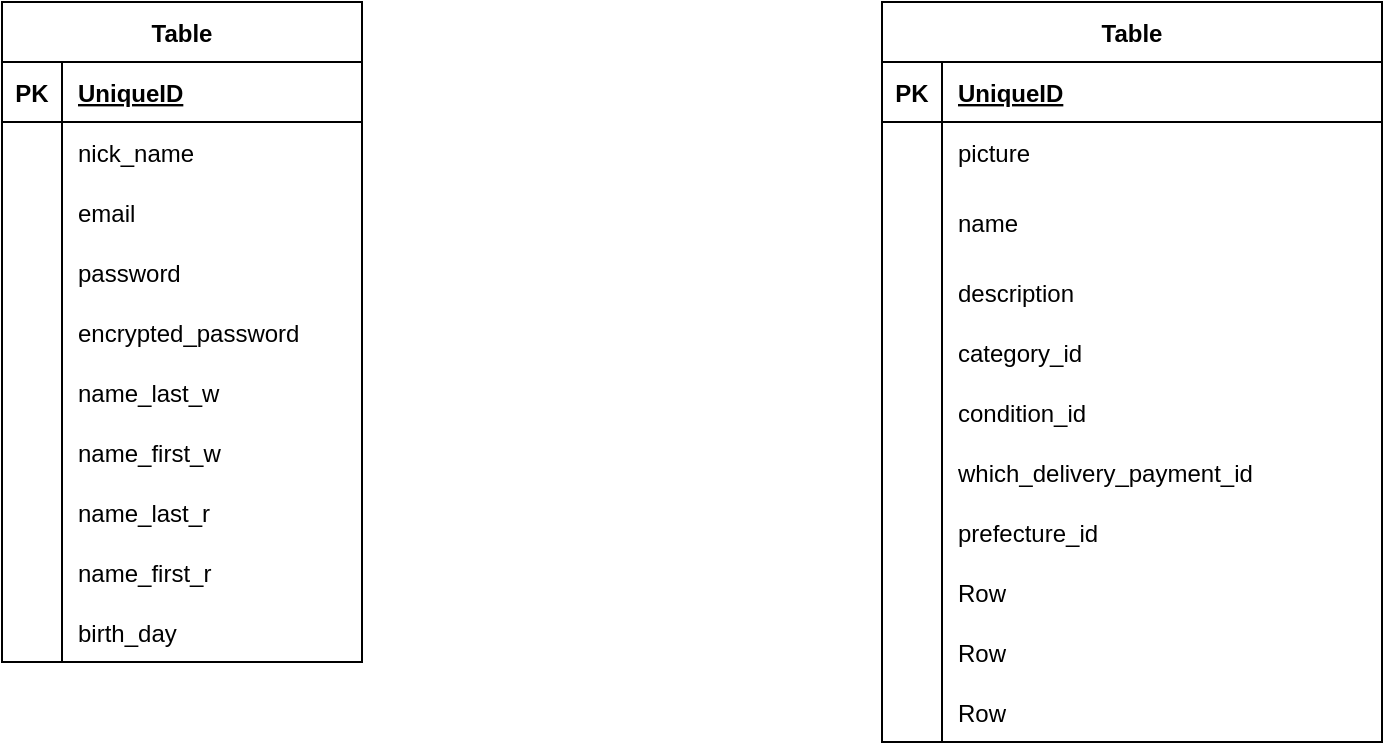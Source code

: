 <mxfile>
    <diagram id="-7b6x0Y7BYx8Z39DwOXB" name="ページ1">
        <mxGraphModel dx="1027" dy="827" grid="1" gridSize="10" guides="1" tooltips="1" connect="1" arrows="1" fold="1" page="1" pageScale="1" pageWidth="827" pageHeight="1169" math="0" shadow="0">
            <root>
                <mxCell id="0"/>
                <mxCell id="1" parent="0"/>
                <mxCell id="JZ_fZkJnGdrdcwqioCGY-98" value="Table" style="shape=table;startSize=30;container=1;collapsible=1;childLayout=tableLayout;fixedRows=1;rowLines=0;fontStyle=1;align=center;resizeLast=1;" vertex="1" parent="1">
                    <mxGeometry x="40" y="40" width="180" height="330" as="geometry"/>
                </mxCell>
                <mxCell id="JZ_fZkJnGdrdcwqioCGY-99" value="" style="shape=tableRow;horizontal=0;startSize=0;swimlaneHead=0;swimlaneBody=0;fillColor=none;collapsible=0;dropTarget=0;points=[[0,0.5],[1,0.5]];portConstraint=eastwest;top=0;left=0;right=0;bottom=1;" vertex="1" parent="JZ_fZkJnGdrdcwqioCGY-98">
                    <mxGeometry y="30" width="180" height="30" as="geometry"/>
                </mxCell>
                <mxCell id="JZ_fZkJnGdrdcwqioCGY-100" value="PK" style="shape=partialRectangle;connectable=0;fillColor=none;top=0;left=0;bottom=0;right=0;fontStyle=1;overflow=hidden;" vertex="1" parent="JZ_fZkJnGdrdcwqioCGY-99">
                    <mxGeometry width="30" height="30" as="geometry">
                        <mxRectangle width="30" height="30" as="alternateBounds"/>
                    </mxGeometry>
                </mxCell>
                <mxCell id="JZ_fZkJnGdrdcwqioCGY-101" value="UniqueID" style="shape=partialRectangle;connectable=0;fillColor=none;top=0;left=0;bottom=0;right=0;align=left;spacingLeft=6;fontStyle=5;overflow=hidden;" vertex="1" parent="JZ_fZkJnGdrdcwqioCGY-99">
                    <mxGeometry x="30" width="150" height="30" as="geometry">
                        <mxRectangle width="150" height="30" as="alternateBounds"/>
                    </mxGeometry>
                </mxCell>
                <mxCell id="JZ_fZkJnGdrdcwqioCGY-102" value="" style="shape=tableRow;horizontal=0;startSize=0;swimlaneHead=0;swimlaneBody=0;fillColor=none;collapsible=0;dropTarget=0;points=[[0,0.5],[1,0.5]];portConstraint=eastwest;top=0;left=0;right=0;bottom=0;" vertex="1" parent="JZ_fZkJnGdrdcwqioCGY-98">
                    <mxGeometry y="60" width="180" height="30" as="geometry"/>
                </mxCell>
                <mxCell id="JZ_fZkJnGdrdcwqioCGY-103" value="" style="shape=partialRectangle;connectable=0;fillColor=none;top=0;left=0;bottom=0;right=0;editable=1;overflow=hidden;" vertex="1" parent="JZ_fZkJnGdrdcwqioCGY-102">
                    <mxGeometry width="30" height="30" as="geometry">
                        <mxRectangle width="30" height="30" as="alternateBounds"/>
                    </mxGeometry>
                </mxCell>
                <mxCell id="JZ_fZkJnGdrdcwqioCGY-104" value="nick_name" style="shape=partialRectangle;connectable=0;fillColor=none;top=0;left=0;bottom=0;right=0;align=left;spacingLeft=6;overflow=hidden;" vertex="1" parent="JZ_fZkJnGdrdcwqioCGY-102">
                    <mxGeometry x="30" width="150" height="30" as="geometry">
                        <mxRectangle width="150" height="30" as="alternateBounds"/>
                    </mxGeometry>
                </mxCell>
                <mxCell id="JZ_fZkJnGdrdcwqioCGY-105" value="" style="shape=tableRow;horizontal=0;startSize=0;swimlaneHead=0;swimlaneBody=0;fillColor=none;collapsible=0;dropTarget=0;points=[[0,0.5],[1,0.5]];portConstraint=eastwest;top=0;left=0;right=0;bottom=0;" vertex="1" parent="JZ_fZkJnGdrdcwqioCGY-98">
                    <mxGeometry y="90" width="180" height="30" as="geometry"/>
                </mxCell>
                <mxCell id="JZ_fZkJnGdrdcwqioCGY-106" value="" style="shape=partialRectangle;connectable=0;fillColor=none;top=0;left=0;bottom=0;right=0;editable=1;overflow=hidden;" vertex="1" parent="JZ_fZkJnGdrdcwqioCGY-105">
                    <mxGeometry width="30" height="30" as="geometry">
                        <mxRectangle width="30" height="30" as="alternateBounds"/>
                    </mxGeometry>
                </mxCell>
                <mxCell id="JZ_fZkJnGdrdcwqioCGY-107" value="email" style="shape=partialRectangle;connectable=0;fillColor=none;top=0;left=0;bottom=0;right=0;align=left;spacingLeft=6;overflow=hidden;" vertex="1" parent="JZ_fZkJnGdrdcwqioCGY-105">
                    <mxGeometry x="30" width="150" height="30" as="geometry">
                        <mxRectangle width="150" height="30" as="alternateBounds"/>
                    </mxGeometry>
                </mxCell>
                <mxCell id="JZ_fZkJnGdrdcwqioCGY-108" value="" style="shape=tableRow;horizontal=0;startSize=0;swimlaneHead=0;swimlaneBody=0;fillColor=none;collapsible=0;dropTarget=0;points=[[0,0.5],[1,0.5]];portConstraint=eastwest;top=0;left=0;right=0;bottom=0;" vertex="1" parent="JZ_fZkJnGdrdcwqioCGY-98">
                    <mxGeometry y="120" width="180" height="30" as="geometry"/>
                </mxCell>
                <mxCell id="JZ_fZkJnGdrdcwqioCGY-109" value="" style="shape=partialRectangle;connectable=0;fillColor=none;top=0;left=0;bottom=0;right=0;editable=1;overflow=hidden;" vertex="1" parent="JZ_fZkJnGdrdcwqioCGY-108">
                    <mxGeometry width="30" height="30" as="geometry">
                        <mxRectangle width="30" height="30" as="alternateBounds"/>
                    </mxGeometry>
                </mxCell>
                <mxCell id="JZ_fZkJnGdrdcwqioCGY-110" value="password" style="shape=partialRectangle;connectable=0;fillColor=none;top=0;left=0;bottom=0;right=0;align=left;spacingLeft=6;overflow=hidden;" vertex="1" parent="JZ_fZkJnGdrdcwqioCGY-108">
                    <mxGeometry x="30" width="150" height="30" as="geometry">
                        <mxRectangle width="150" height="30" as="alternateBounds"/>
                    </mxGeometry>
                </mxCell>
                <mxCell id="JZ_fZkJnGdrdcwqioCGY-114" value="" style="shape=tableRow;horizontal=0;startSize=0;swimlaneHead=0;swimlaneBody=0;fillColor=none;collapsible=0;dropTarget=0;points=[[0,0.5],[1,0.5]];portConstraint=eastwest;top=0;left=0;right=0;bottom=0;" vertex="1" parent="JZ_fZkJnGdrdcwqioCGY-98">
                    <mxGeometry y="150" width="180" height="30" as="geometry"/>
                </mxCell>
                <mxCell id="JZ_fZkJnGdrdcwqioCGY-115" value="" style="shape=partialRectangle;connectable=0;fillColor=none;top=0;left=0;bottom=0;right=0;editable=1;overflow=hidden;" vertex="1" parent="JZ_fZkJnGdrdcwqioCGY-114">
                    <mxGeometry width="30" height="30" as="geometry">
                        <mxRectangle width="30" height="30" as="alternateBounds"/>
                    </mxGeometry>
                </mxCell>
                <mxCell id="JZ_fZkJnGdrdcwqioCGY-116" value="encrypted_password" style="shape=partialRectangle;connectable=0;fillColor=none;top=0;left=0;bottom=0;right=0;align=left;spacingLeft=6;overflow=hidden;" vertex="1" parent="JZ_fZkJnGdrdcwqioCGY-114">
                    <mxGeometry x="30" width="150" height="30" as="geometry">
                        <mxRectangle width="150" height="30" as="alternateBounds"/>
                    </mxGeometry>
                </mxCell>
                <mxCell id="JZ_fZkJnGdrdcwqioCGY-117" value="" style="shape=tableRow;horizontal=0;startSize=0;swimlaneHead=0;swimlaneBody=0;fillColor=none;collapsible=0;dropTarget=0;points=[[0,0.5],[1,0.5]];portConstraint=eastwest;top=0;left=0;right=0;bottom=0;" vertex="1" parent="JZ_fZkJnGdrdcwqioCGY-98">
                    <mxGeometry y="180" width="180" height="30" as="geometry"/>
                </mxCell>
                <mxCell id="JZ_fZkJnGdrdcwqioCGY-118" value="" style="shape=partialRectangle;connectable=0;fillColor=none;top=0;left=0;bottom=0;right=0;editable=1;overflow=hidden;" vertex="1" parent="JZ_fZkJnGdrdcwqioCGY-117">
                    <mxGeometry width="30" height="30" as="geometry">
                        <mxRectangle width="30" height="30" as="alternateBounds"/>
                    </mxGeometry>
                </mxCell>
                <mxCell id="JZ_fZkJnGdrdcwqioCGY-119" value="name_last_w" style="shape=partialRectangle;connectable=0;fillColor=none;top=0;left=0;bottom=0;right=0;align=left;spacingLeft=6;overflow=hidden;" vertex="1" parent="JZ_fZkJnGdrdcwqioCGY-117">
                    <mxGeometry x="30" width="150" height="30" as="geometry">
                        <mxRectangle width="150" height="30" as="alternateBounds"/>
                    </mxGeometry>
                </mxCell>
                <mxCell id="JZ_fZkJnGdrdcwqioCGY-120" value="" style="shape=tableRow;horizontal=0;startSize=0;swimlaneHead=0;swimlaneBody=0;fillColor=none;collapsible=0;dropTarget=0;points=[[0,0.5],[1,0.5]];portConstraint=eastwest;top=0;left=0;right=0;bottom=0;" vertex="1" parent="JZ_fZkJnGdrdcwqioCGY-98">
                    <mxGeometry y="210" width="180" height="30" as="geometry"/>
                </mxCell>
                <mxCell id="JZ_fZkJnGdrdcwqioCGY-121" value="" style="shape=partialRectangle;connectable=0;fillColor=none;top=0;left=0;bottom=0;right=0;editable=1;overflow=hidden;" vertex="1" parent="JZ_fZkJnGdrdcwqioCGY-120">
                    <mxGeometry width="30" height="30" as="geometry">
                        <mxRectangle width="30" height="30" as="alternateBounds"/>
                    </mxGeometry>
                </mxCell>
                <mxCell id="JZ_fZkJnGdrdcwqioCGY-122" value="name_first_w" style="shape=partialRectangle;connectable=0;fillColor=none;top=0;left=0;bottom=0;right=0;align=left;spacingLeft=6;overflow=hidden;" vertex="1" parent="JZ_fZkJnGdrdcwqioCGY-120">
                    <mxGeometry x="30" width="150" height="30" as="geometry">
                        <mxRectangle width="150" height="30" as="alternateBounds"/>
                    </mxGeometry>
                </mxCell>
                <mxCell id="JZ_fZkJnGdrdcwqioCGY-123" value="" style="shape=tableRow;horizontal=0;startSize=0;swimlaneHead=0;swimlaneBody=0;fillColor=none;collapsible=0;dropTarget=0;points=[[0,0.5],[1,0.5]];portConstraint=eastwest;top=0;left=0;right=0;bottom=0;" vertex="1" parent="JZ_fZkJnGdrdcwqioCGY-98">
                    <mxGeometry y="240" width="180" height="30" as="geometry"/>
                </mxCell>
                <mxCell id="JZ_fZkJnGdrdcwqioCGY-124" value="" style="shape=partialRectangle;connectable=0;fillColor=none;top=0;left=0;bottom=0;right=0;editable=1;overflow=hidden;" vertex="1" parent="JZ_fZkJnGdrdcwqioCGY-123">
                    <mxGeometry width="30" height="30" as="geometry">
                        <mxRectangle width="30" height="30" as="alternateBounds"/>
                    </mxGeometry>
                </mxCell>
                <mxCell id="JZ_fZkJnGdrdcwqioCGY-125" value="name_last_r" style="shape=partialRectangle;connectable=0;fillColor=none;top=0;left=0;bottom=0;right=0;align=left;spacingLeft=6;overflow=hidden;" vertex="1" parent="JZ_fZkJnGdrdcwqioCGY-123">
                    <mxGeometry x="30" width="150" height="30" as="geometry">
                        <mxRectangle width="150" height="30" as="alternateBounds"/>
                    </mxGeometry>
                </mxCell>
                <mxCell id="JZ_fZkJnGdrdcwqioCGY-126" value="" style="shape=tableRow;horizontal=0;startSize=0;swimlaneHead=0;swimlaneBody=0;fillColor=none;collapsible=0;dropTarget=0;points=[[0,0.5],[1,0.5]];portConstraint=eastwest;top=0;left=0;right=0;bottom=0;" vertex="1" parent="JZ_fZkJnGdrdcwqioCGY-98">
                    <mxGeometry y="270" width="180" height="30" as="geometry"/>
                </mxCell>
                <mxCell id="JZ_fZkJnGdrdcwqioCGY-127" value="" style="shape=partialRectangle;connectable=0;fillColor=none;top=0;left=0;bottom=0;right=0;editable=1;overflow=hidden;" vertex="1" parent="JZ_fZkJnGdrdcwqioCGY-126">
                    <mxGeometry width="30" height="30" as="geometry">
                        <mxRectangle width="30" height="30" as="alternateBounds"/>
                    </mxGeometry>
                </mxCell>
                <mxCell id="JZ_fZkJnGdrdcwqioCGY-128" value="name_first_r" style="shape=partialRectangle;connectable=0;fillColor=none;top=0;left=0;bottom=0;right=0;align=left;spacingLeft=6;overflow=hidden;" vertex="1" parent="JZ_fZkJnGdrdcwqioCGY-126">
                    <mxGeometry x="30" width="150" height="30" as="geometry">
                        <mxRectangle width="150" height="30" as="alternateBounds"/>
                    </mxGeometry>
                </mxCell>
                <mxCell id="JZ_fZkJnGdrdcwqioCGY-129" value="" style="shape=tableRow;horizontal=0;startSize=0;swimlaneHead=0;swimlaneBody=0;fillColor=none;collapsible=0;dropTarget=0;points=[[0,0.5],[1,0.5]];portConstraint=eastwest;top=0;left=0;right=0;bottom=0;" vertex="1" parent="JZ_fZkJnGdrdcwqioCGY-98">
                    <mxGeometry y="300" width="180" height="30" as="geometry"/>
                </mxCell>
                <mxCell id="JZ_fZkJnGdrdcwqioCGY-130" value="" style="shape=partialRectangle;connectable=0;fillColor=none;top=0;left=0;bottom=0;right=0;editable=1;overflow=hidden;" vertex="1" parent="JZ_fZkJnGdrdcwqioCGY-129">
                    <mxGeometry width="30" height="30" as="geometry">
                        <mxRectangle width="30" height="30" as="alternateBounds"/>
                    </mxGeometry>
                </mxCell>
                <mxCell id="JZ_fZkJnGdrdcwqioCGY-131" value="birth_day" style="shape=partialRectangle;connectable=0;fillColor=none;top=0;left=0;bottom=0;right=0;align=left;spacingLeft=6;overflow=hidden;" vertex="1" parent="JZ_fZkJnGdrdcwqioCGY-129">
                    <mxGeometry x="30" width="150" height="30" as="geometry">
                        <mxRectangle width="150" height="30" as="alternateBounds"/>
                    </mxGeometry>
                </mxCell>
                <mxCell id="JZ_fZkJnGdrdcwqioCGY-172" value="Table" style="shape=table;startSize=30;container=1;collapsible=1;childLayout=tableLayout;fixedRows=1;rowLines=0;fontStyle=1;align=center;resizeLast=1;" vertex="1" parent="1">
                    <mxGeometry x="480" y="40" width="250" height="370" as="geometry"/>
                </mxCell>
                <mxCell id="JZ_fZkJnGdrdcwqioCGY-173" value="" style="shape=tableRow;horizontal=0;startSize=0;swimlaneHead=0;swimlaneBody=0;fillColor=none;collapsible=0;dropTarget=0;points=[[0,0.5],[1,0.5]];portConstraint=eastwest;top=0;left=0;right=0;bottom=1;" vertex="1" parent="JZ_fZkJnGdrdcwqioCGY-172">
                    <mxGeometry y="30" width="250" height="30" as="geometry"/>
                </mxCell>
                <mxCell id="JZ_fZkJnGdrdcwqioCGY-174" value="PK" style="shape=partialRectangle;connectable=0;fillColor=none;top=0;left=0;bottom=0;right=0;fontStyle=1;overflow=hidden;" vertex="1" parent="JZ_fZkJnGdrdcwqioCGY-173">
                    <mxGeometry width="30" height="30" as="geometry">
                        <mxRectangle width="30" height="30" as="alternateBounds"/>
                    </mxGeometry>
                </mxCell>
                <mxCell id="JZ_fZkJnGdrdcwqioCGY-175" value="UniqueID" style="shape=partialRectangle;connectable=0;fillColor=none;top=0;left=0;bottom=0;right=0;align=left;spacingLeft=6;fontStyle=5;overflow=hidden;" vertex="1" parent="JZ_fZkJnGdrdcwqioCGY-173">
                    <mxGeometry x="30" width="220" height="30" as="geometry">
                        <mxRectangle width="220" height="30" as="alternateBounds"/>
                    </mxGeometry>
                </mxCell>
                <mxCell id="JZ_fZkJnGdrdcwqioCGY-176" value="" style="shape=tableRow;horizontal=0;startSize=0;swimlaneHead=0;swimlaneBody=0;fillColor=none;collapsible=0;dropTarget=0;points=[[0,0.5],[1,0.5]];portConstraint=eastwest;top=0;left=0;right=0;bottom=0;" vertex="1" parent="JZ_fZkJnGdrdcwqioCGY-172">
                    <mxGeometry y="60" width="250" height="30" as="geometry"/>
                </mxCell>
                <mxCell id="JZ_fZkJnGdrdcwqioCGY-177" value="" style="shape=partialRectangle;connectable=0;fillColor=none;top=0;left=0;bottom=0;right=0;editable=1;overflow=hidden;" vertex="1" parent="JZ_fZkJnGdrdcwqioCGY-176">
                    <mxGeometry width="30" height="30" as="geometry">
                        <mxRectangle width="30" height="30" as="alternateBounds"/>
                    </mxGeometry>
                </mxCell>
                <mxCell id="JZ_fZkJnGdrdcwqioCGY-178" value="picture" style="shape=partialRectangle;connectable=0;fillColor=none;top=0;left=0;bottom=0;right=0;align=left;spacingLeft=6;overflow=hidden;" vertex="1" parent="JZ_fZkJnGdrdcwqioCGY-176">
                    <mxGeometry x="30" width="220" height="30" as="geometry">
                        <mxRectangle width="220" height="30" as="alternateBounds"/>
                    </mxGeometry>
                </mxCell>
                <mxCell id="JZ_fZkJnGdrdcwqioCGY-179" value="" style="shape=tableRow;horizontal=0;startSize=0;swimlaneHead=0;swimlaneBody=0;fillColor=none;collapsible=0;dropTarget=0;points=[[0,0.5],[1,0.5]];portConstraint=eastwest;top=0;left=0;right=0;bottom=0;" vertex="1" parent="JZ_fZkJnGdrdcwqioCGY-172">
                    <mxGeometry y="90" width="250" height="40" as="geometry"/>
                </mxCell>
                <mxCell id="JZ_fZkJnGdrdcwqioCGY-180" value="" style="shape=partialRectangle;connectable=0;fillColor=none;top=0;left=0;bottom=0;right=0;editable=1;overflow=hidden;" vertex="1" parent="JZ_fZkJnGdrdcwqioCGY-179">
                    <mxGeometry width="30" height="40" as="geometry">
                        <mxRectangle width="30" height="40" as="alternateBounds"/>
                    </mxGeometry>
                </mxCell>
                <mxCell id="JZ_fZkJnGdrdcwqioCGY-181" value="name" style="shape=partialRectangle;connectable=0;fillColor=none;top=0;left=0;bottom=0;right=0;align=left;spacingLeft=6;overflow=hidden;" vertex="1" parent="JZ_fZkJnGdrdcwqioCGY-179">
                    <mxGeometry x="30" width="220" height="40" as="geometry">
                        <mxRectangle width="220" height="40" as="alternateBounds"/>
                    </mxGeometry>
                </mxCell>
                <mxCell id="JZ_fZkJnGdrdcwqioCGY-182" value="" style="shape=tableRow;horizontal=0;startSize=0;swimlaneHead=0;swimlaneBody=0;fillColor=none;collapsible=0;dropTarget=0;points=[[0,0.5],[1,0.5]];portConstraint=eastwest;top=0;left=0;right=0;bottom=0;" vertex="1" parent="JZ_fZkJnGdrdcwqioCGY-172">
                    <mxGeometry y="130" width="250" height="30" as="geometry"/>
                </mxCell>
                <mxCell id="JZ_fZkJnGdrdcwqioCGY-183" value="" style="shape=partialRectangle;connectable=0;fillColor=none;top=0;left=0;bottom=0;right=0;editable=1;overflow=hidden;" vertex="1" parent="JZ_fZkJnGdrdcwqioCGY-182">
                    <mxGeometry width="30" height="30" as="geometry">
                        <mxRectangle width="30" height="30" as="alternateBounds"/>
                    </mxGeometry>
                </mxCell>
                <mxCell id="JZ_fZkJnGdrdcwqioCGY-184" value="description" style="shape=partialRectangle;connectable=0;fillColor=none;top=0;left=0;bottom=0;right=0;align=left;spacingLeft=6;overflow=hidden;" vertex="1" parent="JZ_fZkJnGdrdcwqioCGY-182">
                    <mxGeometry x="30" width="220" height="30" as="geometry">
                        <mxRectangle width="220" height="30" as="alternateBounds"/>
                    </mxGeometry>
                </mxCell>
                <mxCell id="JZ_fZkJnGdrdcwqioCGY-185" value="" style="shape=tableRow;horizontal=0;startSize=0;swimlaneHead=0;swimlaneBody=0;fillColor=none;collapsible=0;dropTarget=0;points=[[0,0.5],[1,0.5]];portConstraint=eastwest;top=0;left=0;right=0;bottom=0;" vertex="1" parent="JZ_fZkJnGdrdcwqioCGY-172">
                    <mxGeometry y="160" width="250" height="30" as="geometry"/>
                </mxCell>
                <mxCell id="JZ_fZkJnGdrdcwqioCGY-186" value="" style="shape=partialRectangle;connectable=0;fillColor=none;top=0;left=0;bottom=0;right=0;editable=1;overflow=hidden;" vertex="1" parent="JZ_fZkJnGdrdcwqioCGY-185">
                    <mxGeometry width="30" height="30" as="geometry">
                        <mxRectangle width="30" height="30" as="alternateBounds"/>
                    </mxGeometry>
                </mxCell>
                <mxCell id="JZ_fZkJnGdrdcwqioCGY-187" value="category_id" style="shape=partialRectangle;connectable=0;fillColor=none;top=0;left=0;bottom=0;right=0;align=left;spacingLeft=6;overflow=hidden;" vertex="1" parent="JZ_fZkJnGdrdcwqioCGY-185">
                    <mxGeometry x="30" width="220" height="30" as="geometry">
                        <mxRectangle width="220" height="30" as="alternateBounds"/>
                    </mxGeometry>
                </mxCell>
                <mxCell id="JZ_fZkJnGdrdcwqioCGY-188" value="" style="shape=tableRow;horizontal=0;startSize=0;swimlaneHead=0;swimlaneBody=0;fillColor=none;collapsible=0;dropTarget=0;points=[[0,0.5],[1,0.5]];portConstraint=eastwest;top=0;left=0;right=0;bottom=0;" vertex="1" parent="JZ_fZkJnGdrdcwqioCGY-172">
                    <mxGeometry y="190" width="250" height="30" as="geometry"/>
                </mxCell>
                <mxCell id="JZ_fZkJnGdrdcwqioCGY-189" value="" style="shape=partialRectangle;connectable=0;fillColor=none;top=0;left=0;bottom=0;right=0;editable=1;overflow=hidden;" vertex="1" parent="JZ_fZkJnGdrdcwqioCGY-188">
                    <mxGeometry width="30" height="30" as="geometry">
                        <mxRectangle width="30" height="30" as="alternateBounds"/>
                    </mxGeometry>
                </mxCell>
                <mxCell id="JZ_fZkJnGdrdcwqioCGY-190" value="condition_id" style="shape=partialRectangle;connectable=0;fillColor=none;top=0;left=0;bottom=0;right=0;align=left;spacingLeft=6;overflow=hidden;" vertex="1" parent="JZ_fZkJnGdrdcwqioCGY-188">
                    <mxGeometry x="30" width="220" height="30" as="geometry">
                        <mxRectangle width="220" height="30" as="alternateBounds"/>
                    </mxGeometry>
                </mxCell>
                <mxCell id="JZ_fZkJnGdrdcwqioCGY-191" value="" style="shape=tableRow;horizontal=0;startSize=0;swimlaneHead=0;swimlaneBody=0;fillColor=none;collapsible=0;dropTarget=0;points=[[0,0.5],[1,0.5]];portConstraint=eastwest;top=0;left=0;right=0;bottom=0;" vertex="1" parent="JZ_fZkJnGdrdcwqioCGY-172">
                    <mxGeometry y="220" width="250" height="30" as="geometry"/>
                </mxCell>
                <mxCell id="JZ_fZkJnGdrdcwqioCGY-192" value="" style="shape=partialRectangle;connectable=0;fillColor=none;top=0;left=0;bottom=0;right=0;editable=1;overflow=hidden;" vertex="1" parent="JZ_fZkJnGdrdcwqioCGY-191">
                    <mxGeometry width="30" height="30" as="geometry">
                        <mxRectangle width="30" height="30" as="alternateBounds"/>
                    </mxGeometry>
                </mxCell>
                <mxCell id="JZ_fZkJnGdrdcwqioCGY-193" value="which_delivery_payment_id" style="shape=partialRectangle;connectable=0;fillColor=none;top=0;left=0;bottom=0;right=0;align=left;spacingLeft=6;overflow=hidden;" vertex="1" parent="JZ_fZkJnGdrdcwqioCGY-191">
                    <mxGeometry x="30" width="220" height="30" as="geometry">
                        <mxRectangle width="220" height="30" as="alternateBounds"/>
                    </mxGeometry>
                </mxCell>
                <mxCell id="JZ_fZkJnGdrdcwqioCGY-194" value="" style="shape=tableRow;horizontal=0;startSize=0;swimlaneHead=0;swimlaneBody=0;fillColor=none;collapsible=0;dropTarget=0;points=[[0,0.5],[1,0.5]];portConstraint=eastwest;top=0;left=0;right=0;bottom=0;" vertex="1" parent="JZ_fZkJnGdrdcwqioCGY-172">
                    <mxGeometry y="250" width="250" height="30" as="geometry"/>
                </mxCell>
                <mxCell id="JZ_fZkJnGdrdcwqioCGY-195" value="" style="shape=partialRectangle;connectable=0;fillColor=none;top=0;left=0;bottom=0;right=0;editable=1;overflow=hidden;" vertex="1" parent="JZ_fZkJnGdrdcwqioCGY-194">
                    <mxGeometry width="30" height="30" as="geometry">
                        <mxRectangle width="30" height="30" as="alternateBounds"/>
                    </mxGeometry>
                </mxCell>
                <mxCell id="JZ_fZkJnGdrdcwqioCGY-196" value="prefecture_id" style="shape=partialRectangle;connectable=0;fillColor=none;top=0;left=0;bottom=0;right=0;align=left;spacingLeft=6;overflow=hidden;" vertex="1" parent="JZ_fZkJnGdrdcwqioCGY-194">
                    <mxGeometry x="30" width="220" height="30" as="geometry">
                        <mxRectangle width="220" height="30" as="alternateBounds"/>
                    </mxGeometry>
                </mxCell>
                <mxCell id="JZ_fZkJnGdrdcwqioCGY-197" value="" style="shape=tableRow;horizontal=0;startSize=0;swimlaneHead=0;swimlaneBody=0;fillColor=none;collapsible=0;dropTarget=0;points=[[0,0.5],[1,0.5]];portConstraint=eastwest;top=0;left=0;right=0;bottom=0;" vertex="1" parent="JZ_fZkJnGdrdcwqioCGY-172">
                    <mxGeometry y="280" width="250" height="30" as="geometry"/>
                </mxCell>
                <mxCell id="JZ_fZkJnGdrdcwqioCGY-198" value="" style="shape=partialRectangle;connectable=0;fillColor=none;top=0;left=0;bottom=0;right=0;editable=1;overflow=hidden;" vertex="1" parent="JZ_fZkJnGdrdcwqioCGY-197">
                    <mxGeometry width="30" height="30" as="geometry">
                        <mxRectangle width="30" height="30" as="alternateBounds"/>
                    </mxGeometry>
                </mxCell>
                <mxCell id="JZ_fZkJnGdrdcwqioCGY-199" value="Row" style="shape=partialRectangle;connectable=0;fillColor=none;top=0;left=0;bottom=0;right=0;align=left;spacingLeft=6;overflow=hidden;" vertex="1" parent="JZ_fZkJnGdrdcwqioCGY-197">
                    <mxGeometry x="30" width="220" height="30" as="geometry">
                        <mxRectangle width="220" height="30" as="alternateBounds"/>
                    </mxGeometry>
                </mxCell>
                <mxCell id="JZ_fZkJnGdrdcwqioCGY-200" value="" style="shape=tableRow;horizontal=0;startSize=0;swimlaneHead=0;swimlaneBody=0;fillColor=none;collapsible=0;dropTarget=0;points=[[0,0.5],[1,0.5]];portConstraint=eastwest;top=0;left=0;right=0;bottom=0;" vertex="1" parent="JZ_fZkJnGdrdcwqioCGY-172">
                    <mxGeometry y="310" width="250" height="30" as="geometry"/>
                </mxCell>
                <mxCell id="JZ_fZkJnGdrdcwqioCGY-201" value="" style="shape=partialRectangle;connectable=0;fillColor=none;top=0;left=0;bottom=0;right=0;editable=1;overflow=hidden;" vertex="1" parent="JZ_fZkJnGdrdcwqioCGY-200">
                    <mxGeometry width="30" height="30" as="geometry">
                        <mxRectangle width="30" height="30" as="alternateBounds"/>
                    </mxGeometry>
                </mxCell>
                <mxCell id="JZ_fZkJnGdrdcwqioCGY-202" value="Row" style="shape=partialRectangle;connectable=0;fillColor=none;top=0;left=0;bottom=0;right=0;align=left;spacingLeft=6;overflow=hidden;" vertex="1" parent="JZ_fZkJnGdrdcwqioCGY-200">
                    <mxGeometry x="30" width="220" height="30" as="geometry">
                        <mxRectangle width="220" height="30" as="alternateBounds"/>
                    </mxGeometry>
                </mxCell>
                <mxCell id="JZ_fZkJnGdrdcwqioCGY-203" value="" style="shape=tableRow;horizontal=0;startSize=0;swimlaneHead=0;swimlaneBody=0;fillColor=none;collapsible=0;dropTarget=0;points=[[0,0.5],[1,0.5]];portConstraint=eastwest;top=0;left=0;right=0;bottom=0;" vertex="1" parent="JZ_fZkJnGdrdcwqioCGY-172">
                    <mxGeometry y="340" width="250" height="30" as="geometry"/>
                </mxCell>
                <mxCell id="JZ_fZkJnGdrdcwqioCGY-204" value="" style="shape=partialRectangle;connectable=0;fillColor=none;top=0;left=0;bottom=0;right=0;editable=1;overflow=hidden;" vertex="1" parent="JZ_fZkJnGdrdcwqioCGY-203">
                    <mxGeometry width="30" height="30" as="geometry">
                        <mxRectangle width="30" height="30" as="alternateBounds"/>
                    </mxGeometry>
                </mxCell>
                <mxCell id="JZ_fZkJnGdrdcwqioCGY-205" value="Row" style="shape=partialRectangle;connectable=0;fillColor=none;top=0;left=0;bottom=0;right=0;align=left;spacingLeft=6;overflow=hidden;" vertex="1" parent="JZ_fZkJnGdrdcwqioCGY-203">
                    <mxGeometry x="30" width="220" height="30" as="geometry">
                        <mxRectangle width="220" height="30" as="alternateBounds"/>
                    </mxGeometry>
                </mxCell>
            </root>
        </mxGraphModel>
    </diagram>
</mxfile>